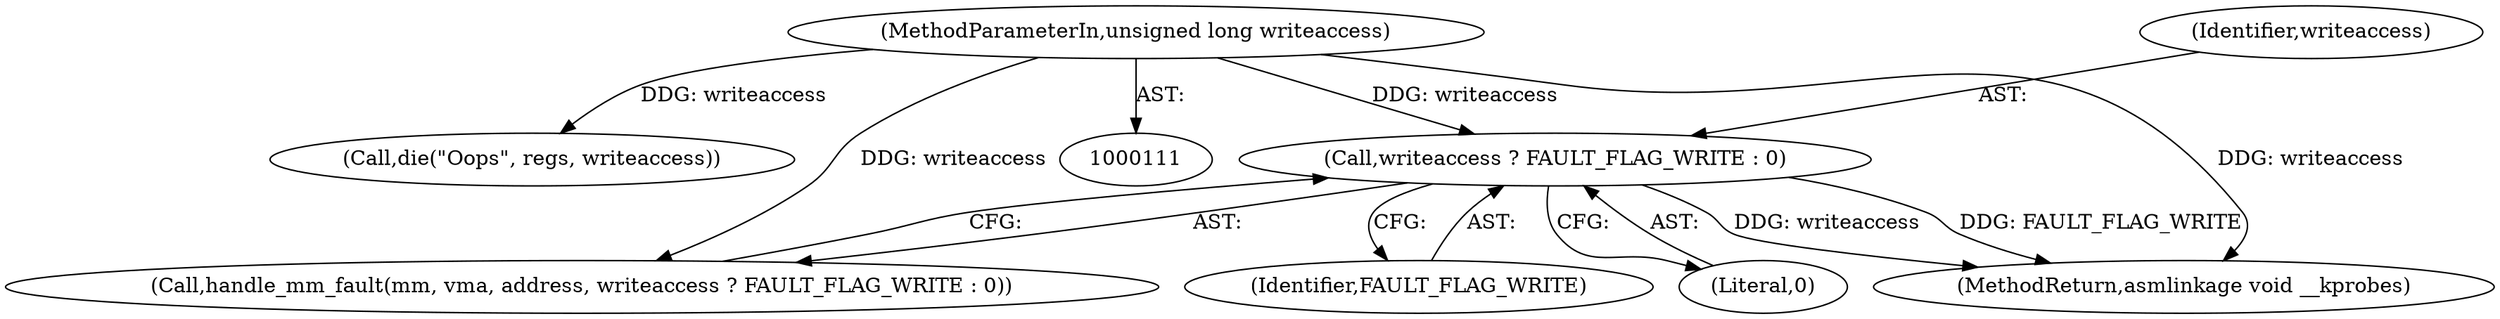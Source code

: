 digraph "0_linux_a8b0ca17b80e92faab46ee7179ba9e99ccb61233_29@API" {
"1000249" [label="(Call,writeaccess ? FAULT_FLAG_WRITE : 0)"];
"1000113" [label="(MethodParameterIn,unsigned long writeaccess)"];
"1000245" [label="(Call,handle_mm_fault(mm, vma, address, writeaccess ? FAULT_FLAG_WRITE : 0))"];
"1000384" [label="(Call,die(\"Oops\", regs, writeaccess))"];
"1000250" [label="(Identifier,writeaccess)"];
"1000113" [label="(MethodParameterIn,unsigned long writeaccess)"];
"1000251" [label="(Identifier,FAULT_FLAG_WRITE)"];
"1000249" [label="(Call,writeaccess ? FAULT_FLAG_WRITE : 0)"];
"1000443" [label="(MethodReturn,asmlinkage void __kprobes)"];
"1000252" [label="(Literal,0)"];
"1000249" -> "1000245"  [label="AST: "];
"1000249" -> "1000251"  [label="CFG: "];
"1000249" -> "1000252"  [label="CFG: "];
"1000250" -> "1000249"  [label="AST: "];
"1000251" -> "1000249"  [label="AST: "];
"1000252" -> "1000249"  [label="AST: "];
"1000245" -> "1000249"  [label="CFG: "];
"1000249" -> "1000443"  [label="DDG: FAULT_FLAG_WRITE"];
"1000249" -> "1000443"  [label="DDG: writeaccess"];
"1000113" -> "1000249"  [label="DDG: writeaccess"];
"1000113" -> "1000111"  [label="AST: "];
"1000113" -> "1000443"  [label="DDG: writeaccess"];
"1000113" -> "1000245"  [label="DDG: writeaccess"];
"1000113" -> "1000384"  [label="DDG: writeaccess"];
}
